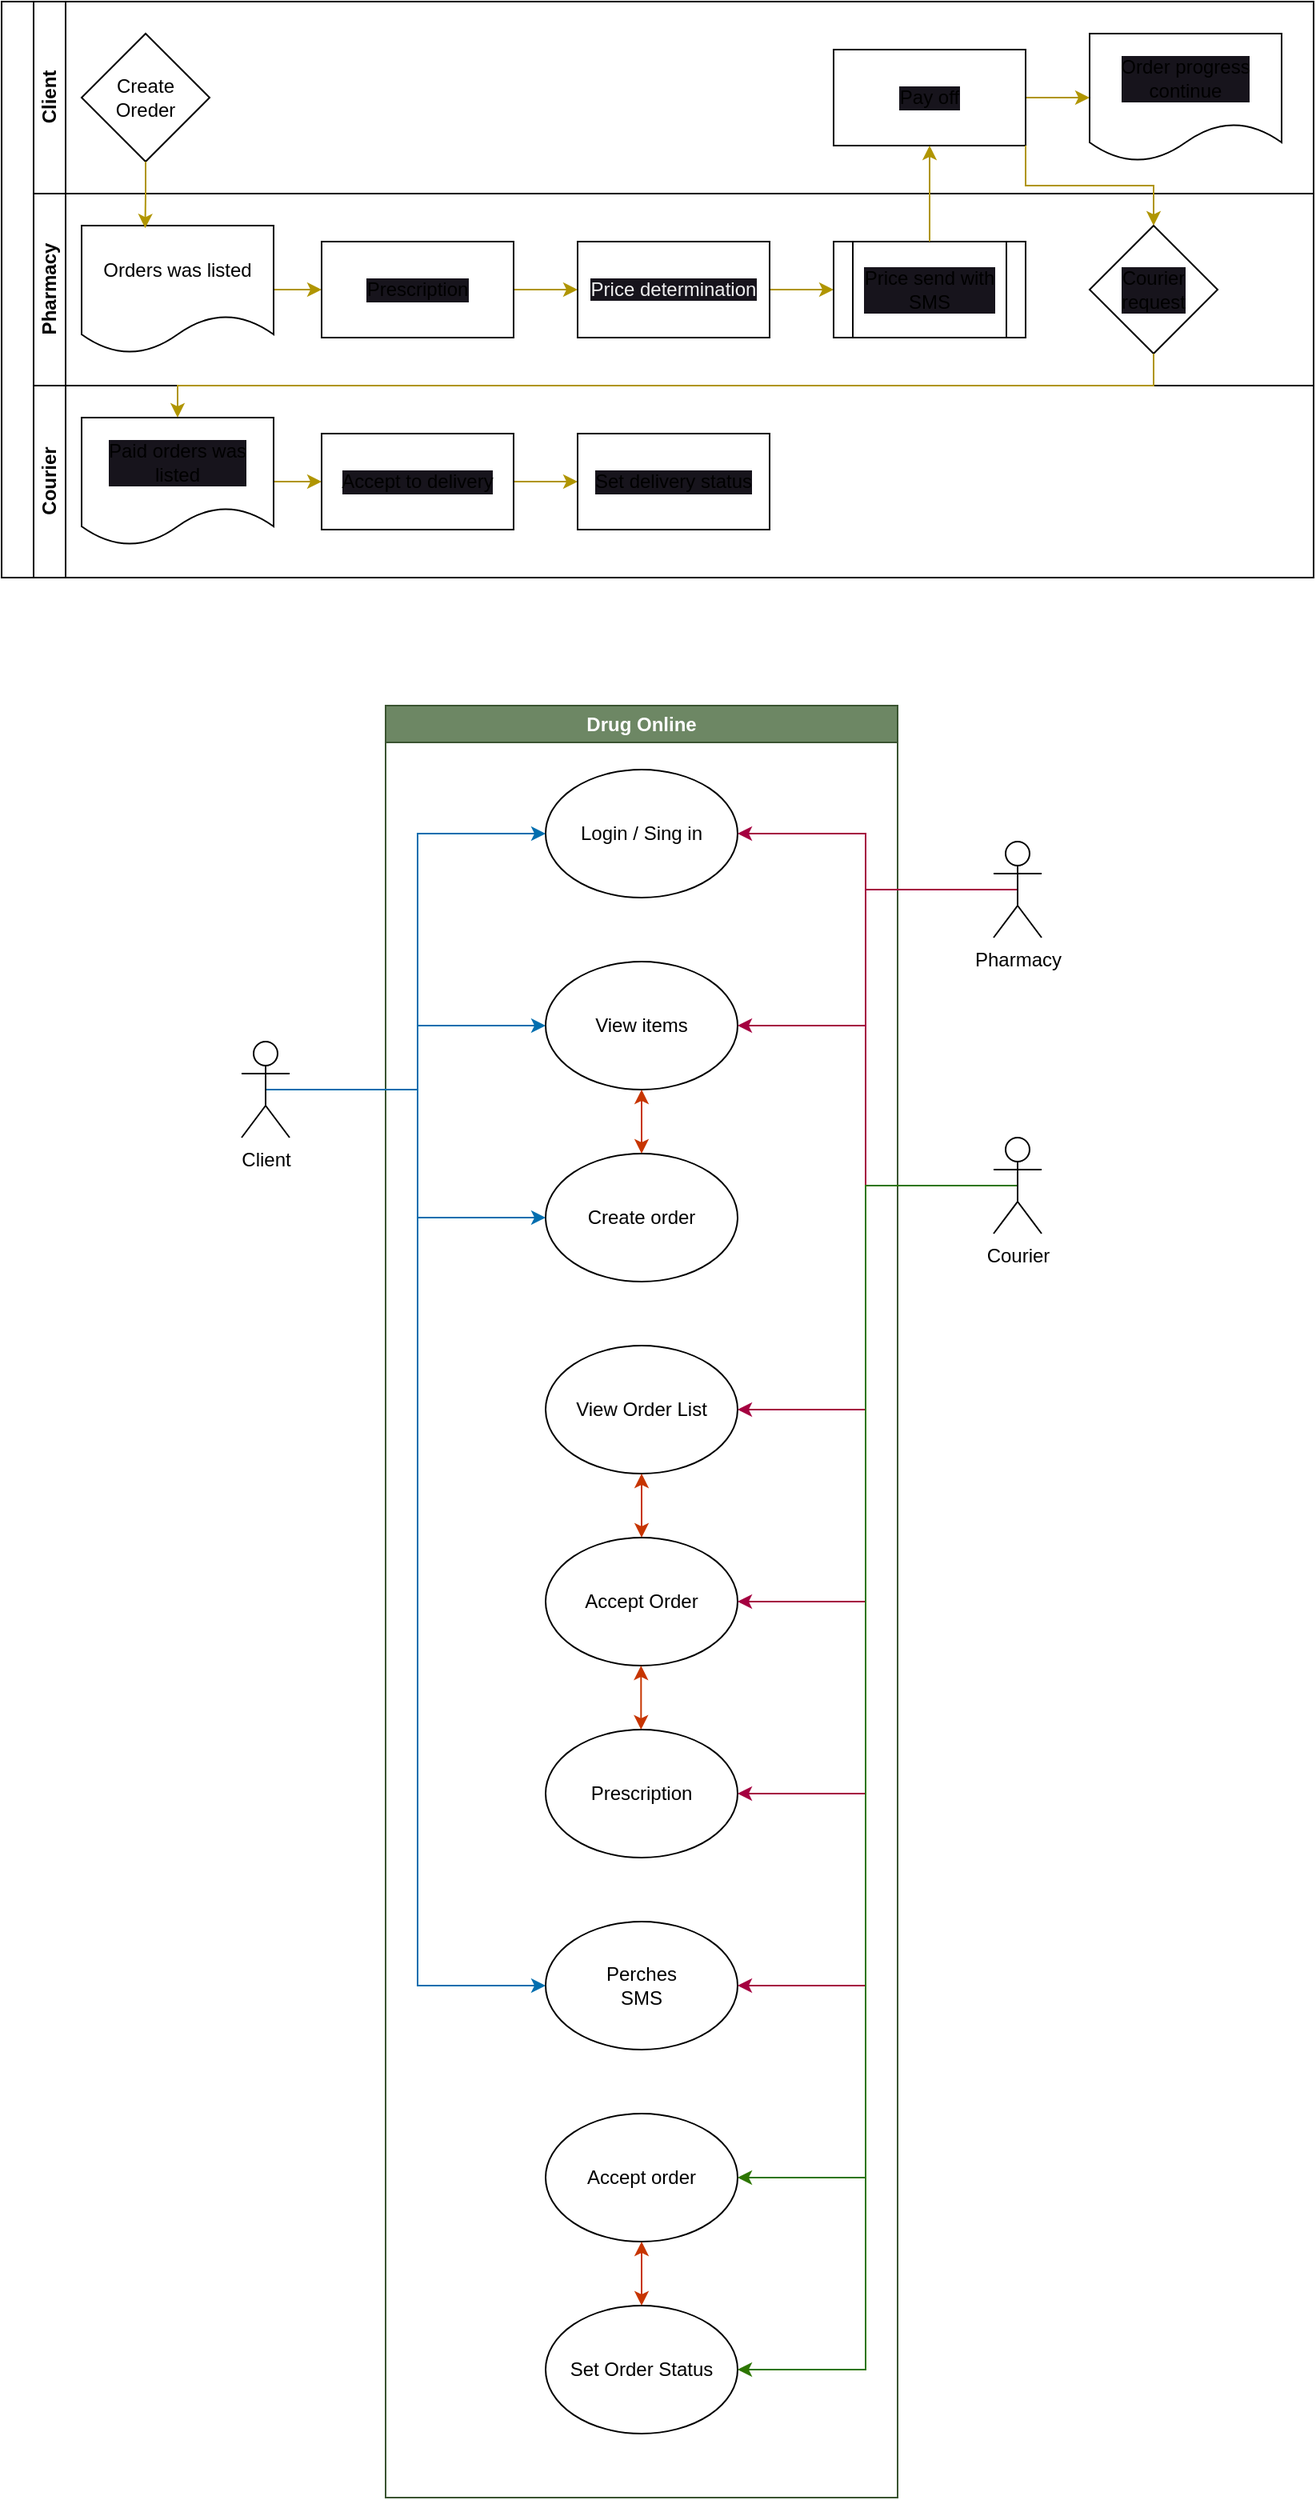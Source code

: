 <mxfile version="20.7.4" type="github">
  <diagram id="prtHgNgQTEPvFCAcTncT" name="Page-1">
    <mxGraphModel dx="1060" dy="640" grid="1" gridSize="10" guides="1" tooltips="1" connect="1" arrows="1" fold="1" page="1" pageScale="1" pageWidth="827" pageHeight="1169" math="0" shadow="0">
      <root>
        <mxCell id="0" />
        <mxCell id="1" parent="0" />
        <mxCell id="dNxyNK7c78bLwvsdeMH5-19" value="" style="swimlane;html=1;childLayout=stackLayout;resizeParent=1;resizeParentMax=0;horizontal=0;startSize=20;horizontalStack=0;" parent="1" vertex="1">
          <mxGeometry width="820" height="360" as="geometry" />
        </mxCell>
        <mxCell id="dNxyNK7c78bLwvsdeMH5-20" value="Client" style="swimlane;html=1;startSize=20;horizontal=0;" parent="dNxyNK7c78bLwvsdeMH5-19" vertex="1">
          <mxGeometry x="20" width="800" height="120" as="geometry" />
        </mxCell>
        <mxCell id="usuhayE0yITMvskuk-UY-3" value="Create&lt;br&gt;Oreder" style="rhombus;whiteSpace=wrap;html=1;" parent="dNxyNK7c78bLwvsdeMH5-20" vertex="1">
          <mxGeometry x="30" y="20" width="80" height="80" as="geometry" />
        </mxCell>
        <mxCell id="usuhayE0yITMvskuk-UY-18" value="Order progress&lt;br&gt;continue" style="shape=document;whiteSpace=wrap;html=1;boundedLbl=1;labelBackgroundColor=#17141c;" parent="dNxyNK7c78bLwvsdeMH5-20" vertex="1">
          <mxGeometry x="660" y="20" width="120" height="80" as="geometry" />
        </mxCell>
        <mxCell id="usuhayE0yITMvskuk-UY-23" style="edgeStyle=orthogonalEdgeStyle;rounded=0;orthogonalLoop=1;jettySize=auto;html=1;exitX=1;exitY=0.5;exitDx=0;exitDy=0;entryX=0;entryY=0.5;entryDx=0;entryDy=0;fillColor=#e3c800;strokeColor=#B09500;" parent="dNxyNK7c78bLwvsdeMH5-20" source="usuhayE0yITMvskuk-UY-21" target="usuhayE0yITMvskuk-UY-18" edge="1">
          <mxGeometry relative="1" as="geometry" />
        </mxCell>
        <mxCell id="usuhayE0yITMvskuk-UY-21" value="Pay off" style="rounded=0;whiteSpace=wrap;html=1;labelBackgroundColor=#17141c;" parent="dNxyNK7c78bLwvsdeMH5-20" vertex="1">
          <mxGeometry x="500" y="30" width="120" height="60" as="geometry" />
        </mxCell>
        <mxCell id="dNxyNK7c78bLwvsdeMH5-21" value="Pharmacy" style="swimlane;html=1;startSize=20;horizontal=0;" parent="dNxyNK7c78bLwvsdeMH5-19" vertex="1">
          <mxGeometry x="20" y="120" width="800" height="120" as="geometry" />
        </mxCell>
        <mxCell id="usuhayE0yITMvskuk-UY-12" style="edgeStyle=orthogonalEdgeStyle;rounded=0;orthogonalLoop=1;jettySize=auto;html=1;exitX=1;exitY=0.5;exitDx=0;exitDy=0;entryX=0;entryY=0.5;entryDx=0;entryDy=0;fillColor=#e3c800;strokeColor=#B09500;" parent="dNxyNK7c78bLwvsdeMH5-21" source="usuhayE0yITMvskuk-UY-6" edge="1">
          <mxGeometry relative="1" as="geometry">
            <mxPoint x="180" y="60" as="targetPoint" />
          </mxGeometry>
        </mxCell>
        <mxCell id="usuhayE0yITMvskuk-UY-6" value="Orders was listed" style="shape=document;whiteSpace=wrap;html=1;boundedLbl=1;" parent="dNxyNK7c78bLwvsdeMH5-21" vertex="1">
          <mxGeometry x="30" y="20" width="120" height="80" as="geometry" />
        </mxCell>
        <mxCell id="usuhayE0yITMvskuk-UY-20" style="edgeStyle=orthogonalEdgeStyle;rounded=0;orthogonalLoop=1;jettySize=auto;html=1;exitX=1;exitY=0.5;exitDx=0;exitDy=0;entryX=0;entryY=0.5;entryDx=0;entryDy=0;fillColor=#e3c800;strokeColor=#B09500;" parent="dNxyNK7c78bLwvsdeMH5-21" source="usuhayE0yITMvskuk-UY-14" target="usuhayE0yITMvskuk-UY-19" edge="1">
          <mxGeometry relative="1" as="geometry" />
        </mxCell>
        <mxCell id="usuhayE0yITMvskuk-UY-14" value="&lt;span style=&quot;color: rgb(240, 240, 240); font-family: Helvetica; font-size: 12px; font-style: normal; font-variant-ligatures: normal; font-variant-caps: normal; font-weight: 400; letter-spacing: normal; orphans: 2; text-align: center; text-indent: 0px; text-transform: none; widows: 2; word-spacing: 0px; -webkit-text-stroke-width: 0px; text-decoration-thickness: initial; text-decoration-style: initial; text-decoration-color: initial; float: none; display: inline !important; background-color: rgb(23, 20, 28);&quot;&gt;Price determination&lt;/span&gt;" style="rounded=0;whiteSpace=wrap;html=1;" parent="dNxyNK7c78bLwvsdeMH5-21" vertex="1">
          <mxGeometry x="340" y="30" width="120" height="60" as="geometry" />
        </mxCell>
        <mxCell id="usuhayE0yITMvskuk-UY-16" style="edgeStyle=orthogonalEdgeStyle;rounded=0;orthogonalLoop=1;jettySize=auto;html=1;exitX=1;exitY=0.5;exitDx=0;exitDy=0;fillColor=#e3c800;strokeColor=#B09500;" parent="dNxyNK7c78bLwvsdeMH5-21" source="usuhayE0yITMvskuk-UY-15" target="usuhayE0yITMvskuk-UY-14" edge="1">
          <mxGeometry relative="1" as="geometry" />
        </mxCell>
        <mxCell id="usuhayE0yITMvskuk-UY-15" value="Prescription" style="rounded=0;whiteSpace=wrap;html=1;labelBackgroundColor=#17141c;" parent="dNxyNK7c78bLwvsdeMH5-21" vertex="1">
          <mxGeometry x="180" y="30" width="120" height="60" as="geometry" />
        </mxCell>
        <mxCell id="usuhayE0yITMvskuk-UY-19" value="Price send with&lt;br&gt;SMS" style="shape=process;whiteSpace=wrap;html=1;backgroundOutline=1;labelBackgroundColor=#17141c;" parent="dNxyNK7c78bLwvsdeMH5-21" vertex="1">
          <mxGeometry x="500" y="30" width="120" height="60" as="geometry" />
        </mxCell>
        <mxCell id="usuhayE0yITMvskuk-UY-25" value="Courier&lt;br&gt;request" style="rhombus;whiteSpace=wrap;html=1;labelBackgroundColor=#17141c;" parent="dNxyNK7c78bLwvsdeMH5-21" vertex="1">
          <mxGeometry x="660" y="20" width="80" height="80" as="geometry" />
        </mxCell>
        <mxCell id="dNxyNK7c78bLwvsdeMH5-22" value="Courier" style="swimlane;html=1;startSize=20;horizontal=0;" parent="dNxyNK7c78bLwvsdeMH5-19" vertex="1">
          <mxGeometry x="20" y="240" width="800" height="120" as="geometry" />
        </mxCell>
        <mxCell id="usuhayE0yITMvskuk-UY-32" style="edgeStyle=orthogonalEdgeStyle;rounded=0;orthogonalLoop=1;jettySize=auto;html=1;exitX=1;exitY=0.5;exitDx=0;exitDy=0;entryX=0;entryY=0.5;entryDx=0;entryDy=0;fillColor=#e3c800;strokeColor=#B09500;" parent="dNxyNK7c78bLwvsdeMH5-22" source="usuhayE0yITMvskuk-UY-27" target="usuhayE0yITMvskuk-UY-31" edge="1">
          <mxGeometry relative="1" as="geometry" />
        </mxCell>
        <mxCell id="usuhayE0yITMvskuk-UY-27" value="Paid orders was &lt;br&gt;listed" style="shape=document;whiteSpace=wrap;html=1;boundedLbl=1;labelBackgroundColor=#17141c;" parent="dNxyNK7c78bLwvsdeMH5-22" vertex="1">
          <mxGeometry x="30" y="20" width="120" height="80" as="geometry" />
        </mxCell>
        <mxCell id="usuhayE0yITMvskuk-UY-34" style="edgeStyle=orthogonalEdgeStyle;rounded=0;orthogonalLoop=1;jettySize=auto;html=1;exitX=1;exitY=0.5;exitDx=0;exitDy=0;entryX=0;entryY=0.5;entryDx=0;entryDy=0;fillColor=#e3c800;strokeColor=#B09500;" parent="dNxyNK7c78bLwvsdeMH5-22" source="usuhayE0yITMvskuk-UY-31" target="usuhayE0yITMvskuk-UY-33" edge="1">
          <mxGeometry relative="1" as="geometry" />
        </mxCell>
        <mxCell id="usuhayE0yITMvskuk-UY-31" value="Accept to delivery" style="rounded=0;whiteSpace=wrap;html=1;labelBackgroundColor=#17141c;" parent="dNxyNK7c78bLwvsdeMH5-22" vertex="1">
          <mxGeometry x="180" y="30" width="120" height="60" as="geometry" />
        </mxCell>
        <mxCell id="usuhayE0yITMvskuk-UY-33" value="Set delivery status" style="rounded=0;whiteSpace=wrap;html=1;labelBackgroundColor=#17141c;" parent="dNxyNK7c78bLwvsdeMH5-22" vertex="1">
          <mxGeometry x="340" y="30" width="120" height="60" as="geometry" />
        </mxCell>
        <mxCell id="usuhayE0yITMvskuk-UY-11" style="edgeStyle=orthogonalEdgeStyle;rounded=0;orthogonalLoop=1;jettySize=auto;html=1;exitX=0.5;exitY=1;exitDx=0;exitDy=0;entryX=0.331;entryY=0.021;entryDx=0;entryDy=0;entryPerimeter=0;fillColor=#e3c800;strokeColor=#B09500;" parent="dNxyNK7c78bLwvsdeMH5-19" source="usuhayE0yITMvskuk-UY-3" target="usuhayE0yITMvskuk-UY-6" edge="1">
          <mxGeometry relative="1" as="geometry" />
        </mxCell>
        <mxCell id="usuhayE0yITMvskuk-UY-22" style="edgeStyle=orthogonalEdgeStyle;rounded=0;orthogonalLoop=1;jettySize=auto;html=1;exitX=0.5;exitY=0;exitDx=0;exitDy=0;entryX=0.5;entryY=1;entryDx=0;entryDy=0;fillColor=#e3c800;strokeColor=#B09500;" parent="dNxyNK7c78bLwvsdeMH5-19" source="usuhayE0yITMvskuk-UY-19" target="usuhayE0yITMvskuk-UY-21" edge="1">
          <mxGeometry relative="1" as="geometry" />
        </mxCell>
        <mxCell id="usuhayE0yITMvskuk-UY-26" style="edgeStyle=orthogonalEdgeStyle;rounded=0;orthogonalLoop=1;jettySize=auto;html=1;exitX=1;exitY=1;exitDx=0;exitDy=0;fillColor=#e3c800;strokeColor=#B09500;" parent="dNxyNK7c78bLwvsdeMH5-19" source="usuhayE0yITMvskuk-UY-21" target="usuhayE0yITMvskuk-UY-25" edge="1">
          <mxGeometry relative="1" as="geometry" />
        </mxCell>
        <mxCell id="usuhayE0yITMvskuk-UY-28" style="edgeStyle=orthogonalEdgeStyle;rounded=0;orthogonalLoop=1;jettySize=auto;html=1;exitX=0.5;exitY=1;exitDx=0;exitDy=0;fillColor=#e3c800;strokeColor=#B09500;" parent="dNxyNK7c78bLwvsdeMH5-19" source="usuhayE0yITMvskuk-UY-25" target="usuhayE0yITMvskuk-UY-27" edge="1">
          <mxGeometry relative="1" as="geometry" />
        </mxCell>
        <mxCell id="7hZK93DfmXOTyXcuQNJY-20" value="Drug Online" style="swimlane;whiteSpace=wrap;html=1;fillColor=#6d8764;strokeColor=#3A5431;fontColor=#ffffff;" parent="1" vertex="1">
          <mxGeometry x="240" y="440" width="320" height="1120" as="geometry" />
        </mxCell>
        <mxCell id="7hZK93DfmXOTyXcuQNJY-24" value="Login / Sing in" style="ellipse;whiteSpace=wrap;html=1;" parent="7hZK93DfmXOTyXcuQNJY-20" vertex="1">
          <mxGeometry x="100" y="40" width="120" height="80" as="geometry" />
        </mxCell>
        <mxCell id="7hZK93DfmXOTyXcuQNJY-26" value="View items" style="ellipse;whiteSpace=wrap;html=1;" parent="7hZK93DfmXOTyXcuQNJY-20" vertex="1">
          <mxGeometry x="100" y="160" width="120" height="80" as="geometry" />
        </mxCell>
        <mxCell id="7hZK93DfmXOTyXcuQNJY-27" value="Create order" style="ellipse;whiteSpace=wrap;html=1;" parent="7hZK93DfmXOTyXcuQNJY-20" vertex="1">
          <mxGeometry x="100" y="280" width="120" height="80" as="geometry" />
        </mxCell>
        <mxCell id="7hZK93DfmXOTyXcuQNJY-28" value="View Order List" style="ellipse;whiteSpace=wrap;html=1;" parent="7hZK93DfmXOTyXcuQNJY-20" vertex="1">
          <mxGeometry x="100" y="400" width="120" height="80" as="geometry" />
        </mxCell>
        <mxCell id="7hZK93DfmXOTyXcuQNJY-30" value="Accept Order" style="ellipse;whiteSpace=wrap;html=1;" parent="7hZK93DfmXOTyXcuQNJY-20" vertex="1">
          <mxGeometry x="100" y="520" width="120" height="80" as="geometry" />
        </mxCell>
        <mxCell id="7hZK93DfmXOTyXcuQNJY-29" value="Prescription" style="ellipse;whiteSpace=wrap;html=1;" parent="7hZK93DfmXOTyXcuQNJY-20" vertex="1">
          <mxGeometry x="100" y="640" width="120" height="80" as="geometry" />
        </mxCell>
        <mxCell id="7hZK93DfmXOTyXcuQNJY-32" value="Perches&lt;br&gt;SMS" style="ellipse;whiteSpace=wrap;html=1;" parent="7hZK93DfmXOTyXcuQNJY-20" vertex="1">
          <mxGeometry x="100" y="760" width="120" height="80" as="geometry" />
        </mxCell>
        <mxCell id="7hZK93DfmXOTyXcuQNJY-33" value="Accept order" style="ellipse;whiteSpace=wrap;html=1;" parent="7hZK93DfmXOTyXcuQNJY-20" vertex="1">
          <mxGeometry x="100" y="880" width="120" height="80" as="geometry" />
        </mxCell>
        <mxCell id="7hZK93DfmXOTyXcuQNJY-34" value="Set Order Status" style="ellipse;whiteSpace=wrap;html=1;" parent="7hZK93DfmXOTyXcuQNJY-20" vertex="1">
          <mxGeometry x="100" y="1000" width="120" height="80" as="geometry" />
        </mxCell>
        <mxCell id="F92Xw7jHqGRCbWq-XODF-3" value="" style="endArrow=classic;startArrow=classic;html=1;rounded=0;strokeWidth=1;entryX=0.5;entryY=1;entryDx=0;entryDy=0;exitX=0.5;exitY=0;exitDx=0;exitDy=0;fillColor=#fa6800;strokeColor=#C73500;" edge="1" parent="7hZK93DfmXOTyXcuQNJY-20" source="7hZK93DfmXOTyXcuQNJY-27" target="7hZK93DfmXOTyXcuQNJY-26">
          <mxGeometry width="50" height="50" relative="1" as="geometry">
            <mxPoint x="180" y="380" as="sourcePoint" />
            <mxPoint x="230" y="330" as="targetPoint" />
          </mxGeometry>
        </mxCell>
        <mxCell id="F92Xw7jHqGRCbWq-XODF-4" value="" style="endArrow=classic;startArrow=classic;html=1;rounded=0;strokeWidth=1;entryX=0.5;entryY=1;entryDx=0;entryDy=0;fillColor=#fa6800;strokeColor=#C73500;" edge="1" parent="7hZK93DfmXOTyXcuQNJY-20" target="7hZK93DfmXOTyXcuQNJY-28">
          <mxGeometry width="50" height="50" relative="1" as="geometry">
            <mxPoint x="160" y="520" as="sourcePoint" />
            <mxPoint x="210" y="470" as="targetPoint" />
          </mxGeometry>
        </mxCell>
        <mxCell id="F92Xw7jHqGRCbWq-XODF-5" value="" style="endArrow=classic;startArrow=classic;html=1;rounded=0;strokeWidth=1;entryX=0.5;entryY=1;entryDx=0;entryDy=0;fillColor=#fa6800;strokeColor=#C73500;" edge="1" parent="7hZK93DfmXOTyXcuQNJY-20">
          <mxGeometry x="-1" y="-61" width="50" height="50" relative="1" as="geometry">
            <mxPoint x="159.66" y="640" as="sourcePoint" />
            <mxPoint x="159.66" y="600" as="targetPoint" />
            <mxPoint x="-51" y="60" as="offset" />
          </mxGeometry>
        </mxCell>
        <mxCell id="F92Xw7jHqGRCbWq-XODF-6" value="" style="endArrow=classic;startArrow=classic;html=1;rounded=0;strokeWidth=1;entryX=0.5;entryY=1;entryDx=0;entryDy=0;fillColor=#fa6800;strokeColor=#C73500;" edge="1" parent="7hZK93DfmXOTyXcuQNJY-20" target="7hZK93DfmXOTyXcuQNJY-33">
          <mxGeometry width="50" height="50" relative="1" as="geometry">
            <mxPoint x="160" y="1000" as="sourcePoint" />
            <mxPoint x="210" y="950" as="targetPoint" />
          </mxGeometry>
        </mxCell>
        <mxCell id="7hZK93DfmXOTyXcuQNJY-35" style="edgeStyle=orthogonalEdgeStyle;rounded=0;orthogonalLoop=1;jettySize=auto;html=1;exitX=0.5;exitY=0.5;exitDx=0;exitDy=0;exitPerimeter=0;entryX=0;entryY=0.5;entryDx=0;entryDy=0;fillColor=#1ba1e2;strokeColor=#006EAF;" parent="1" source="7hZK93DfmXOTyXcuQNJY-21" target="7hZK93DfmXOTyXcuQNJY-24" edge="1">
          <mxGeometry relative="1" as="geometry" />
        </mxCell>
        <mxCell id="7hZK93DfmXOTyXcuQNJY-36" style="edgeStyle=orthogonalEdgeStyle;rounded=0;orthogonalLoop=1;jettySize=auto;html=1;exitX=0.5;exitY=0.5;exitDx=0;exitDy=0;exitPerimeter=0;entryX=0;entryY=0.5;entryDx=0;entryDy=0;fillColor=#1ba1e2;strokeColor=#006EAF;" parent="1" source="7hZK93DfmXOTyXcuQNJY-21" target="7hZK93DfmXOTyXcuQNJY-26" edge="1">
          <mxGeometry relative="1" as="geometry" />
        </mxCell>
        <mxCell id="7hZK93DfmXOTyXcuQNJY-37" style="edgeStyle=orthogonalEdgeStyle;rounded=0;orthogonalLoop=1;jettySize=auto;html=1;exitX=0.5;exitY=0.5;exitDx=0;exitDy=0;exitPerimeter=0;entryX=0;entryY=0.5;entryDx=0;entryDy=0;fillColor=#1ba1e2;strokeColor=#006EAF;" parent="1" source="7hZK93DfmXOTyXcuQNJY-21" target="7hZK93DfmXOTyXcuQNJY-27" edge="1">
          <mxGeometry relative="1" as="geometry" />
        </mxCell>
        <mxCell id="7hZK93DfmXOTyXcuQNJY-44" style="edgeStyle=orthogonalEdgeStyle;rounded=0;orthogonalLoop=1;jettySize=auto;html=1;exitX=0.5;exitY=0.5;exitDx=0;exitDy=0;exitPerimeter=0;entryX=0;entryY=0.5;entryDx=0;entryDy=0;fillColor=#1ba1e2;strokeColor=#006EAF;" parent="1" source="7hZK93DfmXOTyXcuQNJY-21" target="7hZK93DfmXOTyXcuQNJY-32" edge="1">
          <mxGeometry relative="1" as="geometry" />
        </mxCell>
        <mxCell id="7hZK93DfmXOTyXcuQNJY-21" value="Client" style="shape=umlActor;verticalLabelPosition=bottom;verticalAlign=top;html=1;outlineConnect=0;" parent="1" vertex="1">
          <mxGeometry x="150" y="650" width="30" height="60" as="geometry" />
        </mxCell>
        <mxCell id="7hZK93DfmXOTyXcuQNJY-38" style="edgeStyle=orthogonalEdgeStyle;rounded=0;orthogonalLoop=1;jettySize=auto;html=1;exitX=0.5;exitY=0.5;exitDx=0;exitDy=0;exitPerimeter=0;entryX=1;entryY=0.5;entryDx=0;entryDy=0;fillColor=#d80073;strokeColor=#A50040;" parent="1" source="7hZK93DfmXOTyXcuQNJY-22" target="7hZK93DfmXOTyXcuQNJY-24" edge="1">
          <mxGeometry relative="1" as="geometry" />
        </mxCell>
        <mxCell id="7hZK93DfmXOTyXcuQNJY-39" style="edgeStyle=orthogonalEdgeStyle;rounded=0;orthogonalLoop=1;jettySize=auto;html=1;exitX=0.5;exitY=0.5;exitDx=0;exitDy=0;exitPerimeter=0;entryX=1;entryY=0.5;entryDx=0;entryDy=0;fillColor=#d80073;strokeColor=#A50040;" parent="1" source="7hZK93DfmXOTyXcuQNJY-22" target="7hZK93DfmXOTyXcuQNJY-26" edge="1">
          <mxGeometry relative="1" as="geometry" />
        </mxCell>
        <mxCell id="7hZK93DfmXOTyXcuQNJY-40" style="edgeStyle=orthogonalEdgeStyle;rounded=0;orthogonalLoop=1;jettySize=auto;html=1;exitX=0.5;exitY=0.5;exitDx=0;exitDy=0;exitPerimeter=0;entryX=1;entryY=0.5;entryDx=0;entryDy=0;fillColor=#d80073;strokeColor=#A50040;" parent="1" source="7hZK93DfmXOTyXcuQNJY-22" target="7hZK93DfmXOTyXcuQNJY-28" edge="1">
          <mxGeometry relative="1" as="geometry" />
        </mxCell>
        <mxCell id="7hZK93DfmXOTyXcuQNJY-41" style="edgeStyle=orthogonalEdgeStyle;rounded=0;orthogonalLoop=1;jettySize=auto;html=1;exitX=0.5;exitY=0.5;exitDx=0;exitDy=0;exitPerimeter=0;entryX=1;entryY=0.5;entryDx=0;entryDy=0;fillColor=#d80073;strokeColor=#A50040;" parent="1" source="7hZK93DfmXOTyXcuQNJY-22" target="7hZK93DfmXOTyXcuQNJY-30" edge="1">
          <mxGeometry relative="1" as="geometry" />
        </mxCell>
        <mxCell id="7hZK93DfmXOTyXcuQNJY-42" style="edgeStyle=orthogonalEdgeStyle;rounded=0;orthogonalLoop=1;jettySize=auto;html=1;exitX=0.5;exitY=0.5;exitDx=0;exitDy=0;exitPerimeter=0;entryX=1;entryY=0.5;entryDx=0;entryDy=0;fillColor=#d80073;strokeColor=#A50040;" parent="1" source="7hZK93DfmXOTyXcuQNJY-22" target="7hZK93DfmXOTyXcuQNJY-29" edge="1">
          <mxGeometry relative="1" as="geometry">
            <mxPoint x="470" y="1020" as="targetPoint" />
          </mxGeometry>
        </mxCell>
        <mxCell id="7hZK93DfmXOTyXcuQNJY-45" style="edgeStyle=orthogonalEdgeStyle;rounded=0;orthogonalLoop=1;jettySize=auto;html=1;exitX=0.5;exitY=0.5;exitDx=0;exitDy=0;exitPerimeter=0;entryX=1;entryY=0.5;entryDx=0;entryDy=0;fillColor=#d80073;strokeColor=#A50040;" parent="1" source="7hZK93DfmXOTyXcuQNJY-22" target="7hZK93DfmXOTyXcuQNJY-32" edge="1">
          <mxGeometry relative="1" as="geometry" />
        </mxCell>
        <mxCell id="7hZK93DfmXOTyXcuQNJY-22" value="Pharmacy" style="shape=umlActor;verticalLabelPosition=bottom;verticalAlign=top;html=1;outlineConnect=0;" parent="1" vertex="1">
          <mxGeometry x="620" y="525" width="30" height="60" as="geometry" />
        </mxCell>
        <mxCell id="7hZK93DfmXOTyXcuQNJY-47" style="edgeStyle=orthogonalEdgeStyle;rounded=0;orthogonalLoop=1;jettySize=auto;html=1;exitX=0.5;exitY=0.5;exitDx=0;exitDy=0;exitPerimeter=0;entryX=1;entryY=0.5;entryDx=0;entryDy=0;fillColor=#60a917;strokeColor=#2D7600;" parent="1" source="7hZK93DfmXOTyXcuQNJY-23" target="7hZK93DfmXOTyXcuQNJY-33" edge="1">
          <mxGeometry relative="1" as="geometry" />
        </mxCell>
        <mxCell id="7hZK93DfmXOTyXcuQNJY-48" style="edgeStyle=orthogonalEdgeStyle;rounded=0;orthogonalLoop=1;jettySize=auto;html=1;exitX=0.5;exitY=0.5;exitDx=0;exitDy=0;exitPerimeter=0;entryX=1;entryY=0.5;entryDx=0;entryDy=0;fillColor=#60a917;strokeColor=#2D7600;" parent="1" source="7hZK93DfmXOTyXcuQNJY-23" target="7hZK93DfmXOTyXcuQNJY-34" edge="1">
          <mxGeometry relative="1" as="geometry" />
        </mxCell>
        <mxCell id="7hZK93DfmXOTyXcuQNJY-23" value="Courier" style="shape=umlActor;verticalLabelPosition=bottom;verticalAlign=top;html=1;outlineConnect=0;" parent="1" vertex="1">
          <mxGeometry x="620" y="710" width="30" height="60" as="geometry" />
        </mxCell>
      </root>
    </mxGraphModel>
  </diagram>
</mxfile>
